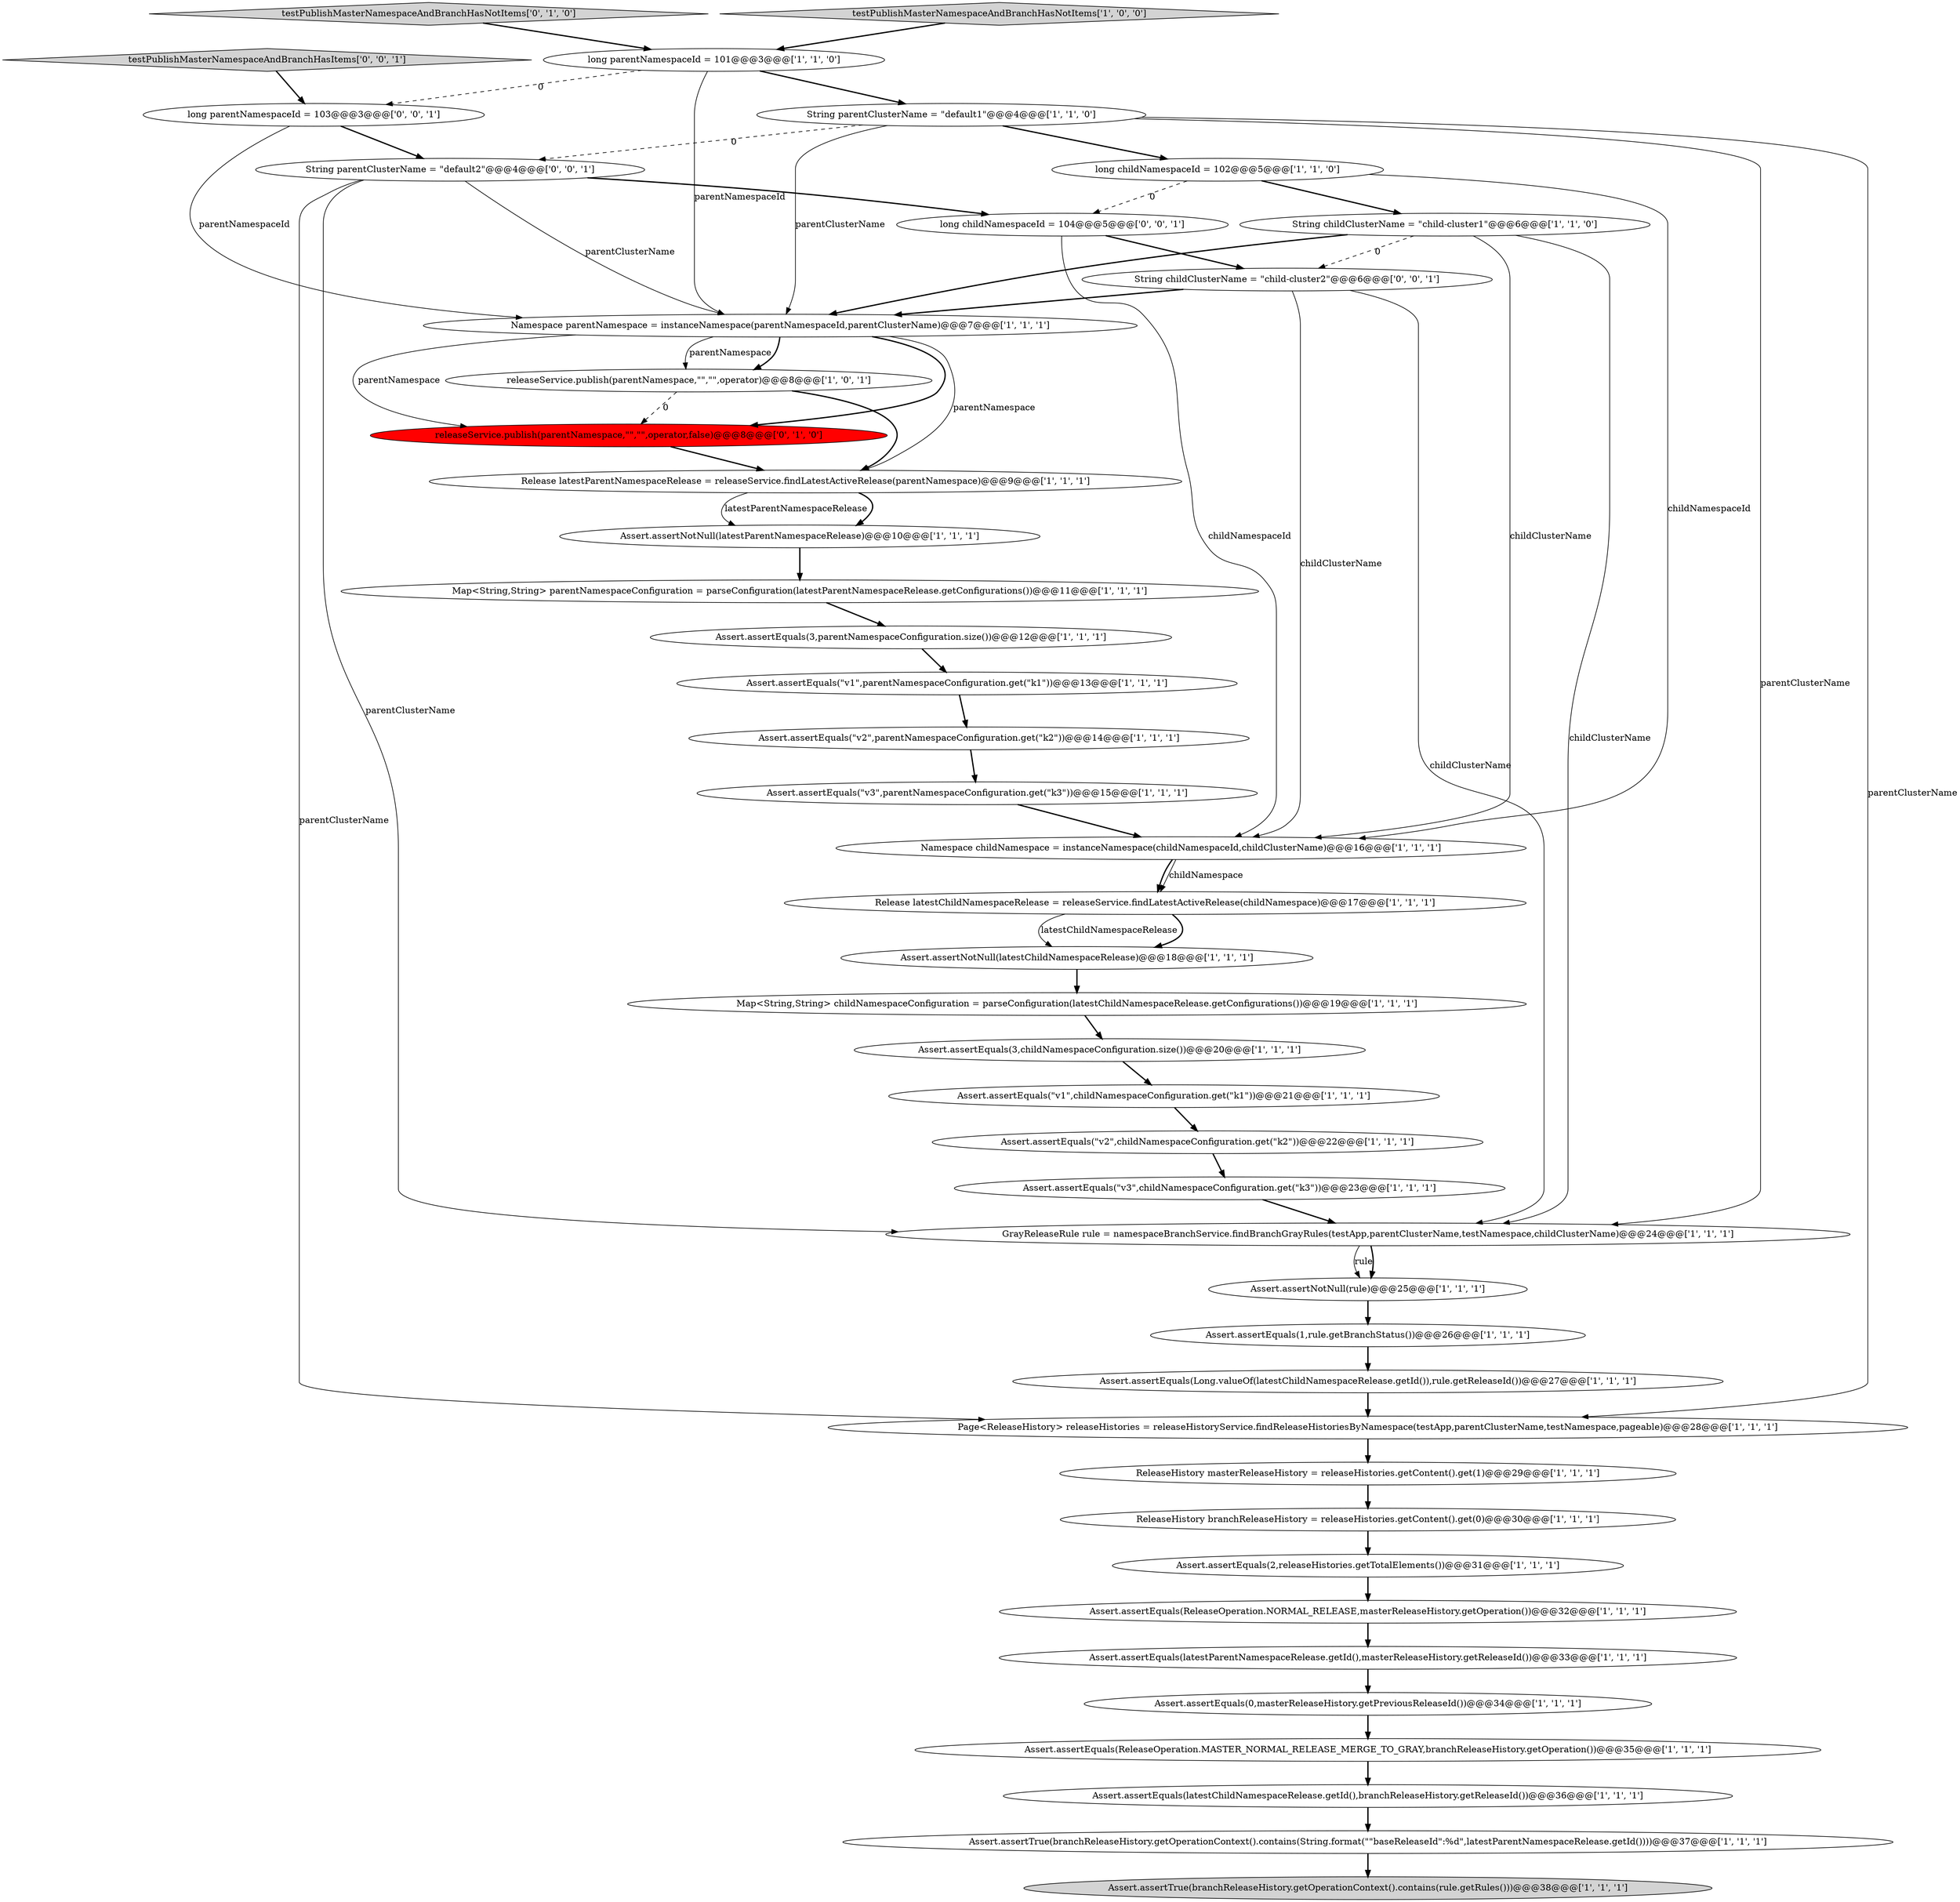 digraph {
13 [style = filled, label = "Namespace childNamespace = instanceNamespace(childNamespaceId,childClusterName)@@@16@@@['1', '1', '1']", fillcolor = white, shape = ellipse image = "AAA0AAABBB1BBB"];
27 [style = filled, label = "Namespace parentNamespace = instanceNamespace(parentNamespaceId,parentClusterName)@@@7@@@['1', '1', '1']", fillcolor = white, shape = ellipse image = "AAA0AAABBB1BBB"];
4 [style = filled, label = "Assert.assertEquals(1,rule.getBranchStatus())@@@26@@@['1', '1', '1']", fillcolor = white, shape = ellipse image = "AAA0AAABBB1BBB"];
10 [style = filled, label = "Assert.assertEquals(\"v1\",parentNamespaceConfiguration.get(\"k1\"))@@@13@@@['1', '1', '1']", fillcolor = white, shape = ellipse image = "AAA0AAABBB1BBB"];
22 [style = filled, label = "Assert.assertEquals(3,parentNamespaceConfiguration.size())@@@12@@@['1', '1', '1']", fillcolor = white, shape = ellipse image = "AAA0AAABBB1BBB"];
0 [style = filled, label = "String childClusterName = \"child-cluster1\"@@@6@@@['1', '1', '0']", fillcolor = white, shape = ellipse image = "AAA0AAABBB1BBB"];
6 [style = filled, label = "Assert.assertEquals(2,releaseHistories.getTotalElements())@@@31@@@['1', '1', '1']", fillcolor = white, shape = ellipse image = "AAA0AAABBB1BBB"];
37 [style = filled, label = "testPublishMasterNamespaceAndBranchHasNotItems['0', '1', '0']", fillcolor = lightgray, shape = diamond image = "AAA0AAABBB2BBB"];
36 [style = filled, label = "ReleaseHistory branchReleaseHistory = releaseHistories.getContent().get(0)@@@30@@@['1', '1', '1']", fillcolor = white, shape = ellipse image = "AAA0AAABBB1BBB"];
41 [style = filled, label = "String childClusterName = \"child-cluster2\"@@@6@@@['0', '0', '1']", fillcolor = white, shape = ellipse image = "AAA0AAABBB3BBB"];
11 [style = filled, label = "Assert.assertTrue(branchReleaseHistory.getOperationContext().contains(String.format(\"\"baseReleaseId\":%d\",latestParentNamespaceRelease.getId())))@@@37@@@['1', '1', '1']", fillcolor = white, shape = ellipse image = "AAA0AAABBB1BBB"];
20 [style = filled, label = "Assert.assertEquals(\"v2\",childNamespaceConfiguration.get(\"k2\"))@@@22@@@['1', '1', '1']", fillcolor = white, shape = ellipse image = "AAA0AAABBB1BBB"];
26 [style = filled, label = "Assert.assertEquals(ReleaseOperation.NORMAL_RELEASE,masterReleaseHistory.getOperation())@@@32@@@['1', '1', '1']", fillcolor = white, shape = ellipse image = "AAA0AAABBB1BBB"];
38 [style = filled, label = "releaseService.publish(parentNamespace,\"\",\"\",operator,false)@@@8@@@['0', '1', '0']", fillcolor = red, shape = ellipse image = "AAA1AAABBB2BBB"];
25 [style = filled, label = "ReleaseHistory masterReleaseHistory = releaseHistories.getContent().get(1)@@@29@@@['1', '1', '1']", fillcolor = white, shape = ellipse image = "AAA0AAABBB1BBB"];
5 [style = filled, label = "GrayReleaseRule rule = namespaceBranchService.findBranchGrayRules(testApp,parentClusterName,testNamespace,childClusterName)@@@24@@@['1', '1', '1']", fillcolor = white, shape = ellipse image = "AAA0AAABBB1BBB"];
28 [style = filled, label = "Assert.assertNotNull(latestParentNamespaceRelease)@@@10@@@['1', '1', '1']", fillcolor = white, shape = ellipse image = "AAA0AAABBB1BBB"];
39 [style = filled, label = "testPublishMasterNamespaceAndBranchHasItems['0', '0', '1']", fillcolor = lightgray, shape = diamond image = "AAA0AAABBB3BBB"];
30 [style = filled, label = "Assert.assertEquals(\"v3\",childNamespaceConfiguration.get(\"k3\"))@@@23@@@['1', '1', '1']", fillcolor = white, shape = ellipse image = "AAA0AAABBB1BBB"];
8 [style = filled, label = "Assert.assertEquals(\"v3\",parentNamespaceConfiguration.get(\"k3\"))@@@15@@@['1', '1', '1']", fillcolor = white, shape = ellipse image = "AAA0AAABBB1BBB"];
29 [style = filled, label = "Map<String,String> parentNamespaceConfiguration = parseConfiguration(latestParentNamespaceRelease.getConfigurations())@@@11@@@['1', '1', '1']", fillcolor = white, shape = ellipse image = "AAA0AAABBB1BBB"];
7 [style = filled, label = "String parentClusterName = \"default1\"@@@4@@@['1', '1', '0']", fillcolor = white, shape = ellipse image = "AAA0AAABBB1BBB"];
42 [style = filled, label = "long parentNamespaceId = 103@@@3@@@['0', '0', '1']", fillcolor = white, shape = ellipse image = "AAA0AAABBB3BBB"];
40 [style = filled, label = "long childNamespaceId = 104@@@5@@@['0', '0', '1']", fillcolor = white, shape = ellipse image = "AAA0AAABBB3BBB"];
34 [style = filled, label = "long parentNamespaceId = 101@@@3@@@['1', '1', '0']", fillcolor = white, shape = ellipse image = "AAA0AAABBB1BBB"];
15 [style = filled, label = "Assert.assertEquals(0,masterReleaseHistory.getPreviousReleaseId())@@@34@@@['1', '1', '1']", fillcolor = white, shape = ellipse image = "AAA0AAABBB1BBB"];
19 [style = filled, label = "Assert.assertEquals(Long.valueOf(latestChildNamespaceRelease.getId()),rule.getReleaseId())@@@27@@@['1', '1', '1']", fillcolor = white, shape = ellipse image = "AAA0AAABBB1BBB"];
3 [style = filled, label = "Map<String,String> childNamespaceConfiguration = parseConfiguration(latestChildNamespaceRelease.getConfigurations())@@@19@@@['1', '1', '1']", fillcolor = white, shape = ellipse image = "AAA0AAABBB1BBB"];
24 [style = filled, label = "Assert.assertEquals(latestChildNamespaceRelease.getId(),branchReleaseHistory.getReleaseId())@@@36@@@['1', '1', '1']", fillcolor = white, shape = ellipse image = "AAA0AAABBB1BBB"];
21 [style = filled, label = "releaseService.publish(parentNamespace,\"\",\"\",operator)@@@8@@@['1', '0', '1']", fillcolor = white, shape = ellipse image = "AAA0AAABBB1BBB"];
14 [style = filled, label = "Assert.assertEquals(\"v2\",parentNamespaceConfiguration.get(\"k2\"))@@@14@@@['1', '1', '1']", fillcolor = white, shape = ellipse image = "AAA0AAABBB1BBB"];
12 [style = filled, label = "long childNamespaceId = 102@@@5@@@['1', '1', '0']", fillcolor = white, shape = ellipse image = "AAA0AAABBB1BBB"];
43 [style = filled, label = "String parentClusterName = \"default2\"@@@4@@@['0', '0', '1']", fillcolor = white, shape = ellipse image = "AAA0AAABBB3BBB"];
35 [style = filled, label = "Assert.assertTrue(branchReleaseHistory.getOperationContext().contains(rule.getRules()))@@@38@@@['1', '1', '1']", fillcolor = lightgray, shape = ellipse image = "AAA0AAABBB1BBB"];
23 [style = filled, label = "Assert.assertEquals(3,childNamespaceConfiguration.size())@@@20@@@['1', '1', '1']", fillcolor = white, shape = ellipse image = "AAA0AAABBB1BBB"];
17 [style = filled, label = "Page<ReleaseHistory> releaseHistories = releaseHistoryService.findReleaseHistoriesByNamespace(testApp,parentClusterName,testNamespace,pageable)@@@28@@@['1', '1', '1']", fillcolor = white, shape = ellipse image = "AAA0AAABBB1BBB"];
1 [style = filled, label = "Assert.assertNotNull(latestChildNamespaceRelease)@@@18@@@['1', '1', '1']", fillcolor = white, shape = ellipse image = "AAA0AAABBB1BBB"];
9 [style = filled, label = "Assert.assertEquals(\"v1\",childNamespaceConfiguration.get(\"k1\"))@@@21@@@['1', '1', '1']", fillcolor = white, shape = ellipse image = "AAA0AAABBB1BBB"];
18 [style = filled, label = "Release latestParentNamespaceRelease = releaseService.findLatestActiveRelease(parentNamespace)@@@9@@@['1', '1', '1']", fillcolor = white, shape = ellipse image = "AAA0AAABBB1BBB"];
16 [style = filled, label = "Assert.assertNotNull(rule)@@@25@@@['1', '1', '1']", fillcolor = white, shape = ellipse image = "AAA0AAABBB1BBB"];
31 [style = filled, label = "Assert.assertEquals(latestParentNamespaceRelease.getId(),masterReleaseHistory.getReleaseId())@@@33@@@['1', '1', '1']", fillcolor = white, shape = ellipse image = "AAA0AAABBB1BBB"];
33 [style = filled, label = "Assert.assertEquals(ReleaseOperation.MASTER_NORMAL_RELEASE_MERGE_TO_GRAY,branchReleaseHistory.getOperation())@@@35@@@['1', '1', '1']", fillcolor = white, shape = ellipse image = "AAA0AAABBB1BBB"];
32 [style = filled, label = "testPublishMasterNamespaceAndBranchHasNotItems['1', '0', '0']", fillcolor = lightgray, shape = diamond image = "AAA0AAABBB1BBB"];
2 [style = filled, label = "Release latestChildNamespaceRelease = releaseService.findLatestActiveRelease(childNamespace)@@@17@@@['1', '1', '1']", fillcolor = white, shape = ellipse image = "AAA0AAABBB1BBB"];
36->6 [style = bold, label=""];
28->29 [style = bold, label=""];
17->25 [style = bold, label=""];
27->18 [style = solid, label="parentNamespace"];
27->38 [style = bold, label=""];
6->26 [style = bold, label=""];
42->43 [style = bold, label=""];
41->27 [style = bold, label=""];
7->27 [style = solid, label="parentClusterName"];
10->14 [style = bold, label=""];
7->12 [style = bold, label=""];
0->27 [style = bold, label=""];
2->1 [style = bold, label=""];
25->36 [style = bold, label=""];
27->38 [style = solid, label="parentNamespace"];
40->13 [style = solid, label="childNamespaceId"];
12->13 [style = solid, label="childNamespaceId"];
4->19 [style = bold, label=""];
34->42 [style = dashed, label="0"];
1->3 [style = bold, label=""];
5->16 [style = solid, label="rule"];
7->43 [style = dashed, label="0"];
34->7 [style = bold, label=""];
2->1 [style = solid, label="latestChildNamespaceRelease"];
9->20 [style = bold, label=""];
21->38 [style = dashed, label="0"];
19->17 [style = bold, label=""];
32->34 [style = bold, label=""];
7->17 [style = solid, label="parentClusterName"];
34->27 [style = solid, label="parentNamespaceId"];
0->13 [style = solid, label="childClusterName"];
12->0 [style = bold, label=""];
31->15 [style = bold, label=""];
18->28 [style = bold, label=""];
21->18 [style = bold, label=""];
11->35 [style = bold, label=""];
41->13 [style = solid, label="childClusterName"];
18->28 [style = solid, label="latestParentNamespaceRelease"];
41->5 [style = solid, label="childClusterName"];
5->16 [style = bold, label=""];
43->40 [style = bold, label=""];
42->27 [style = solid, label="parentNamespaceId"];
13->2 [style = solid, label="childNamespace"];
3->23 [style = bold, label=""];
26->31 [style = bold, label=""];
38->18 [style = bold, label=""];
0->41 [style = dashed, label="0"];
43->27 [style = solid, label="parentClusterName"];
30->5 [style = bold, label=""];
12->40 [style = dashed, label="0"];
24->11 [style = bold, label=""];
33->24 [style = bold, label=""];
37->34 [style = bold, label=""];
0->5 [style = solid, label="childClusterName"];
43->17 [style = solid, label="parentClusterName"];
40->41 [style = bold, label=""];
22->10 [style = bold, label=""];
14->8 [style = bold, label=""];
43->5 [style = solid, label="parentClusterName"];
7->5 [style = solid, label="parentClusterName"];
29->22 [style = bold, label=""];
16->4 [style = bold, label=""];
20->30 [style = bold, label=""];
27->21 [style = solid, label="parentNamespace"];
39->42 [style = bold, label=""];
27->21 [style = bold, label=""];
23->9 [style = bold, label=""];
8->13 [style = bold, label=""];
15->33 [style = bold, label=""];
13->2 [style = bold, label=""];
}

